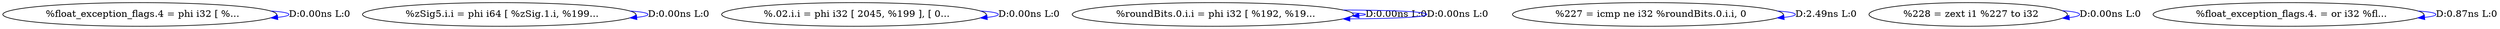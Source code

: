 digraph {
Node0x29056e0[label="  %float_exception_flags.4 = phi i32 [ %..."];
Node0x29056e0 -> Node0x29056e0[label="D:0.00ns L:0",color=blue];
Node0x29057c0[label="  %zSig5.i.i = phi i64 [ %zSig.1.i, %199..."];
Node0x29057c0 -> Node0x29057c0[label="D:0.00ns L:0",color=blue];
Node0x29058a0[label="  %.02.i.i = phi i32 [ 2045, %199 ], [ 0..."];
Node0x29058a0 -> Node0x29058a0[label="D:0.00ns L:0",color=blue];
Node0x2905980[label="  %roundBits.0.i.i = phi i32 [ %192, %19..."];
Node0x2905980 -> Node0x2905980[label="D:0.00ns L:0",color=blue];
Node0x2905980 -> Node0x2905980[label="D:0.00ns L:0",color=blue];
Node0x2905a60[label="  %227 = icmp ne i32 %roundBits.0.i.i, 0"];
Node0x2905a60 -> Node0x2905a60[label="D:2.49ns L:0",color=blue];
Node0x2905b40[label="  %228 = zext i1 %227 to i32"];
Node0x2905b40 -> Node0x2905b40[label="D:0.00ns L:0",color=blue];
Node0x2905c20[label="  %float_exception_flags.4. = or i32 %fl..."];
Node0x2905c20 -> Node0x2905c20[label="D:0.87ns L:0",color=blue];
}
